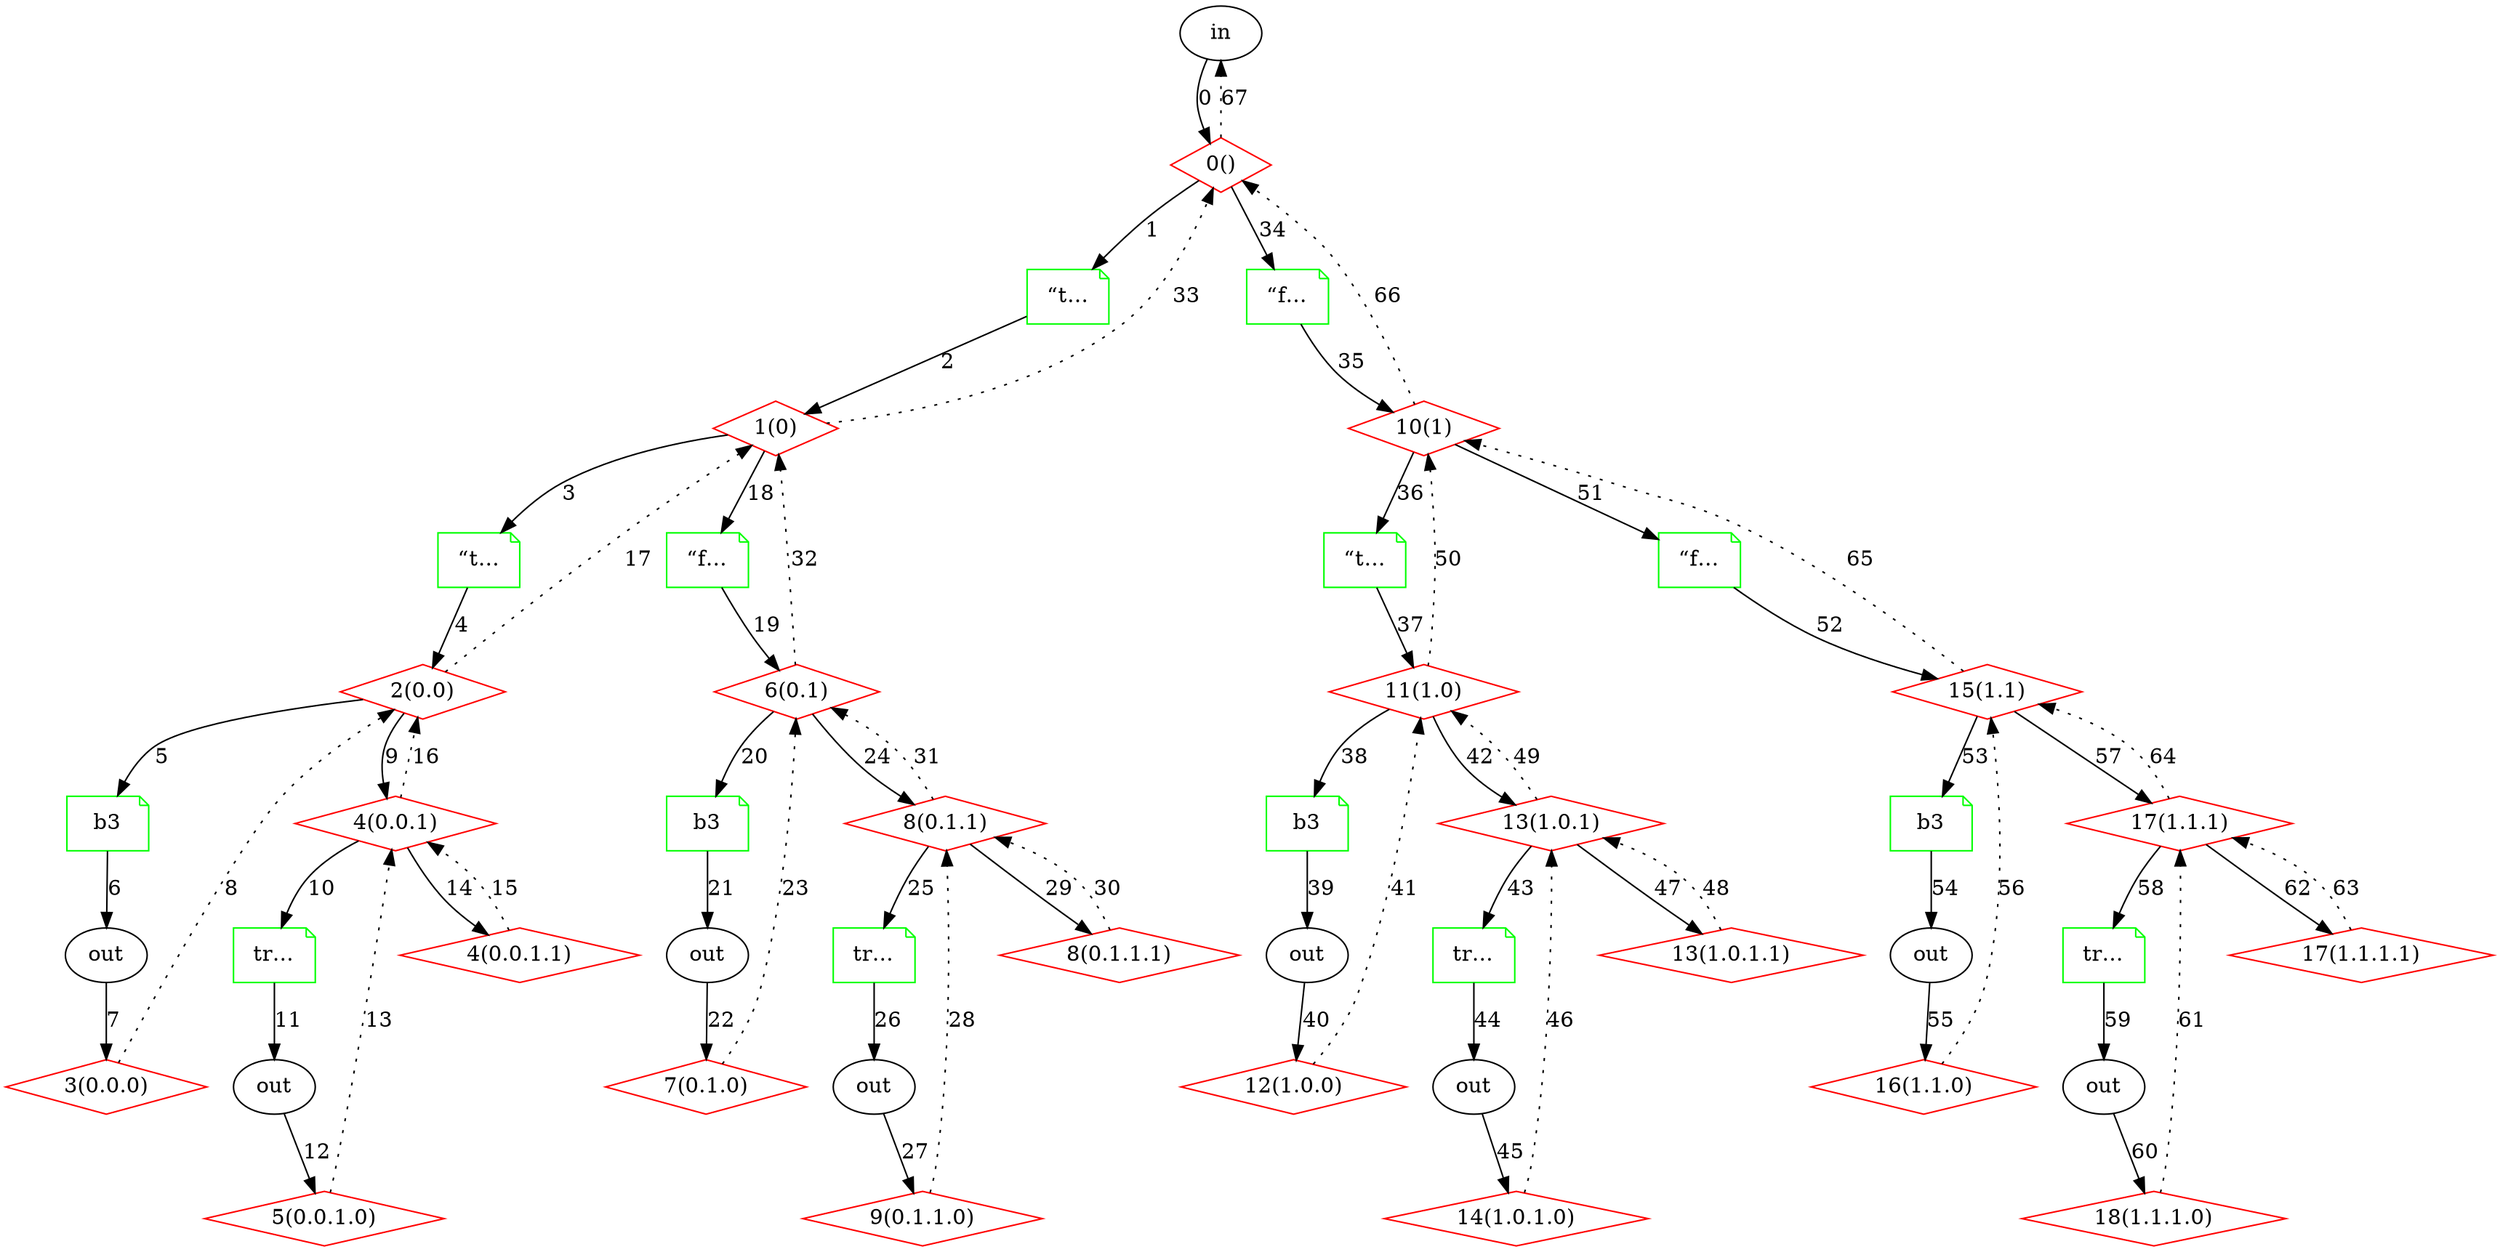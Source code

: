 digraph JEG {
  rankdir=TB;
  22 [label = "in", shape = "ellipse"];
  23 [label = "0()", shape = "diamond", color = "red"];
  24 [label = "“t…", shape = "note", color = "green"];
  25 [label = "1(0)", shape = "diamond", color = "red"];
  26 [label = "“t…", shape = "note", color = "green"];
  27 [label = "2(0.0)", shape = "diamond", color = "red"];
  28 [label = "b3", shape = "note", color = "green"];
  29 [label = "out", shape = "ellipse"];
  30 [label = "3(0.0.0)", shape = "diamond", color = "red"];
  31 [label = "4(0.0.1)", shape = "diamond", color = "red"];
  32 [label = "tr…", shape = "note", color = "green"];
  33 [label = "out", shape = "ellipse"];
  34 [label = "5(0.0.1.0)", shape = "diamond", color = "red"];
  35 [label = "4(0.0.1.1)", shape = "diamond", color = "red"];
  36 [label = "“f…", shape = "note", color = "green"];
  37 [label = "6(0.1)", shape = "diamond", color = "red"];
  38 [label = "b3", shape = "note", color = "green"];
  39 [label = "out", shape = "ellipse"];
  40 [label = "7(0.1.0)", shape = "diamond", color = "red"];
  41 [label = "8(0.1.1)", shape = "diamond", color = "red"];
  42 [label = "tr…", shape = "note", color = "green"];
  43 [label = "out", shape = "ellipse"];
  44 [label = "9(0.1.1.0)", shape = "diamond", color = "red"];
  45 [label = "8(0.1.1.1)", shape = "diamond", color = "red"];
  46 [label = "“f…", shape = "note", color = "green"];
  47 [label = "10(1)", shape = "diamond", color = "red"];
  48 [label = "“t…", shape = "note", color = "green"];
  49 [label = "11(1.0)", shape = "diamond", color = "red"];
  50 [label = "b3", shape = "note", color = "green"];
  51 [label = "out", shape = "ellipse"];
  52 [label = "12(1.0.0)", shape = "diamond", color = "red"];
  53 [label = "13(1.0.1)", shape = "diamond", color = "red"];
  54 [label = "tr…", shape = "note", color = "green"];
  55 [label = "out", shape = "ellipse"];
  56 [label = "14(1.0.1.0)", shape = "diamond", color = "red"];
  57 [label = "13(1.0.1.1)", shape = "diamond", color = "red"];
  58 [label = "“f…", shape = "note", color = "green"];
  59 [label = "15(1.1)", shape = "diamond", color = "red"];
  60 [label = "b3", shape = "note", color = "green"];
  61 [label = "out", shape = "ellipse"];
  62 [label = "16(1.1.0)", shape = "diamond", color = "red"];
  63 [label = "17(1.1.1)", shape = "diamond", color = "red"];
  64 [label = "tr…", shape = "note", color = "green"];
  65 [label = "out", shape = "ellipse"];
  66 [label = "18(1.1.1.0)", shape = "diamond", color = "red"];
  67 [label = "17(1.1.1.1)", shape = "diamond", color = "red"];
  22 -> 23 [ label = "0", style = "solid" ];
  23 -> 24 [ label = "1", style = "solid" ];
  24 -> 25 [ label = "2", style = "solid" ];
  25 -> 26 [ label = "3", style = "solid" ];
  26 -> 27 [ label = "4", style = "solid" ];
  27 -> 28 [ label = "5", style = "solid" ];
  28 -> 29 [ label = "6", style = "solid" ];
  29 -> 30 [ label = "7", style = "solid" ];
  30 -> 27 [ label = "8", style = "dotted" ];
  27 -> 31 [ label = "9", style = "solid" ];
  31 -> 32 [ label = "10", style = "solid" ];
  32 -> 33 [ label = "11", style = "solid" ];
  33 -> 34 [ label = "12", style = "solid" ];
  34 -> 31 [ label = "13", style = "dotted" ];
  31 -> 35 [ label = "14", style = "solid" ];
  35 -> 31 [ label = "15", style = "dotted" ];
  31 -> 27 [ label = "16", style = "dotted" ];
  27 -> 25 [ label = "17", style = "dotted" ];
  25 -> 36 [ label = "18", style = "solid" ];
  36 -> 37 [ label = "19", style = "solid" ];
  37 -> 38 [ label = "20", style = "solid" ];
  38 -> 39 [ label = "21", style = "solid" ];
  39 -> 40 [ label = "22", style = "solid" ];
  40 -> 37 [ label = "23", style = "dotted" ];
  37 -> 41 [ label = "24", style = "solid" ];
  41 -> 42 [ label = "25", style = "solid" ];
  42 -> 43 [ label = "26", style = "solid" ];
  43 -> 44 [ label = "27", style = "solid" ];
  44 -> 41 [ label = "28", style = "dotted" ];
  41 -> 45 [ label = "29", style = "solid" ];
  45 -> 41 [ label = "30", style = "dotted" ];
  41 -> 37 [ label = "31", style = "dotted" ];
  37 -> 25 [ label = "32", style = "dotted" ];
  25 -> 23 [ label = "33", style = "dotted" ];
  23 -> 46 [ label = "34", style = "solid" ];
  46 -> 47 [ label = "35", style = "solid" ];
  47 -> 48 [ label = "36", style = "solid" ];
  48 -> 49 [ label = "37", style = "solid" ];
  49 -> 50 [ label = "38", style = "solid" ];
  50 -> 51 [ label = "39", style = "solid" ];
  51 -> 52 [ label = "40", style = "solid" ];
  52 -> 49 [ label = "41", style = "dotted" ];
  49 -> 53 [ label = "42", style = "solid" ];
  53 -> 54 [ label = "43", style = "solid" ];
  54 -> 55 [ label = "44", style = "solid" ];
  55 -> 56 [ label = "45", style = "solid" ];
  56 -> 53 [ label = "46", style = "dotted" ];
  53 -> 57 [ label = "47", style = "solid" ];
  57 -> 53 [ label = "48", style = "dotted" ];
  53 -> 49 [ label = "49", style = "dotted" ];
  49 -> 47 [ label = "50", style = "dotted" ];
  47 -> 58 [ label = "51", style = "solid" ];
  58 -> 59 [ label = "52", style = "solid" ];
  59 -> 60 [ label = "53", style = "solid" ];
  60 -> 61 [ label = "54", style = "solid" ];
  61 -> 62 [ label = "55", style = "solid" ];
  62 -> 59 [ label = "56", style = "dotted" ];
  59 -> 63 [ label = "57", style = "solid" ];
  63 -> 64 [ label = "58", style = "solid" ];
  64 -> 65 [ label = "59", style = "solid" ];
  65 -> 66 [ label = "60", style = "solid" ];
  66 -> 63 [ label = "61", style = "dotted" ];
  63 -> 67 [ label = "62", style = "solid" ];
  67 -> 63 [ label = "63", style = "dotted" ];
  63 -> 59 [ label = "64", style = "dotted" ];
  59 -> 47 [ label = "65", style = "dotted" ];
  47 -> 23 [ label = "66", style = "dotted" ];
  23 -> 22 [ label = "67", style = "dotted" ];
}
